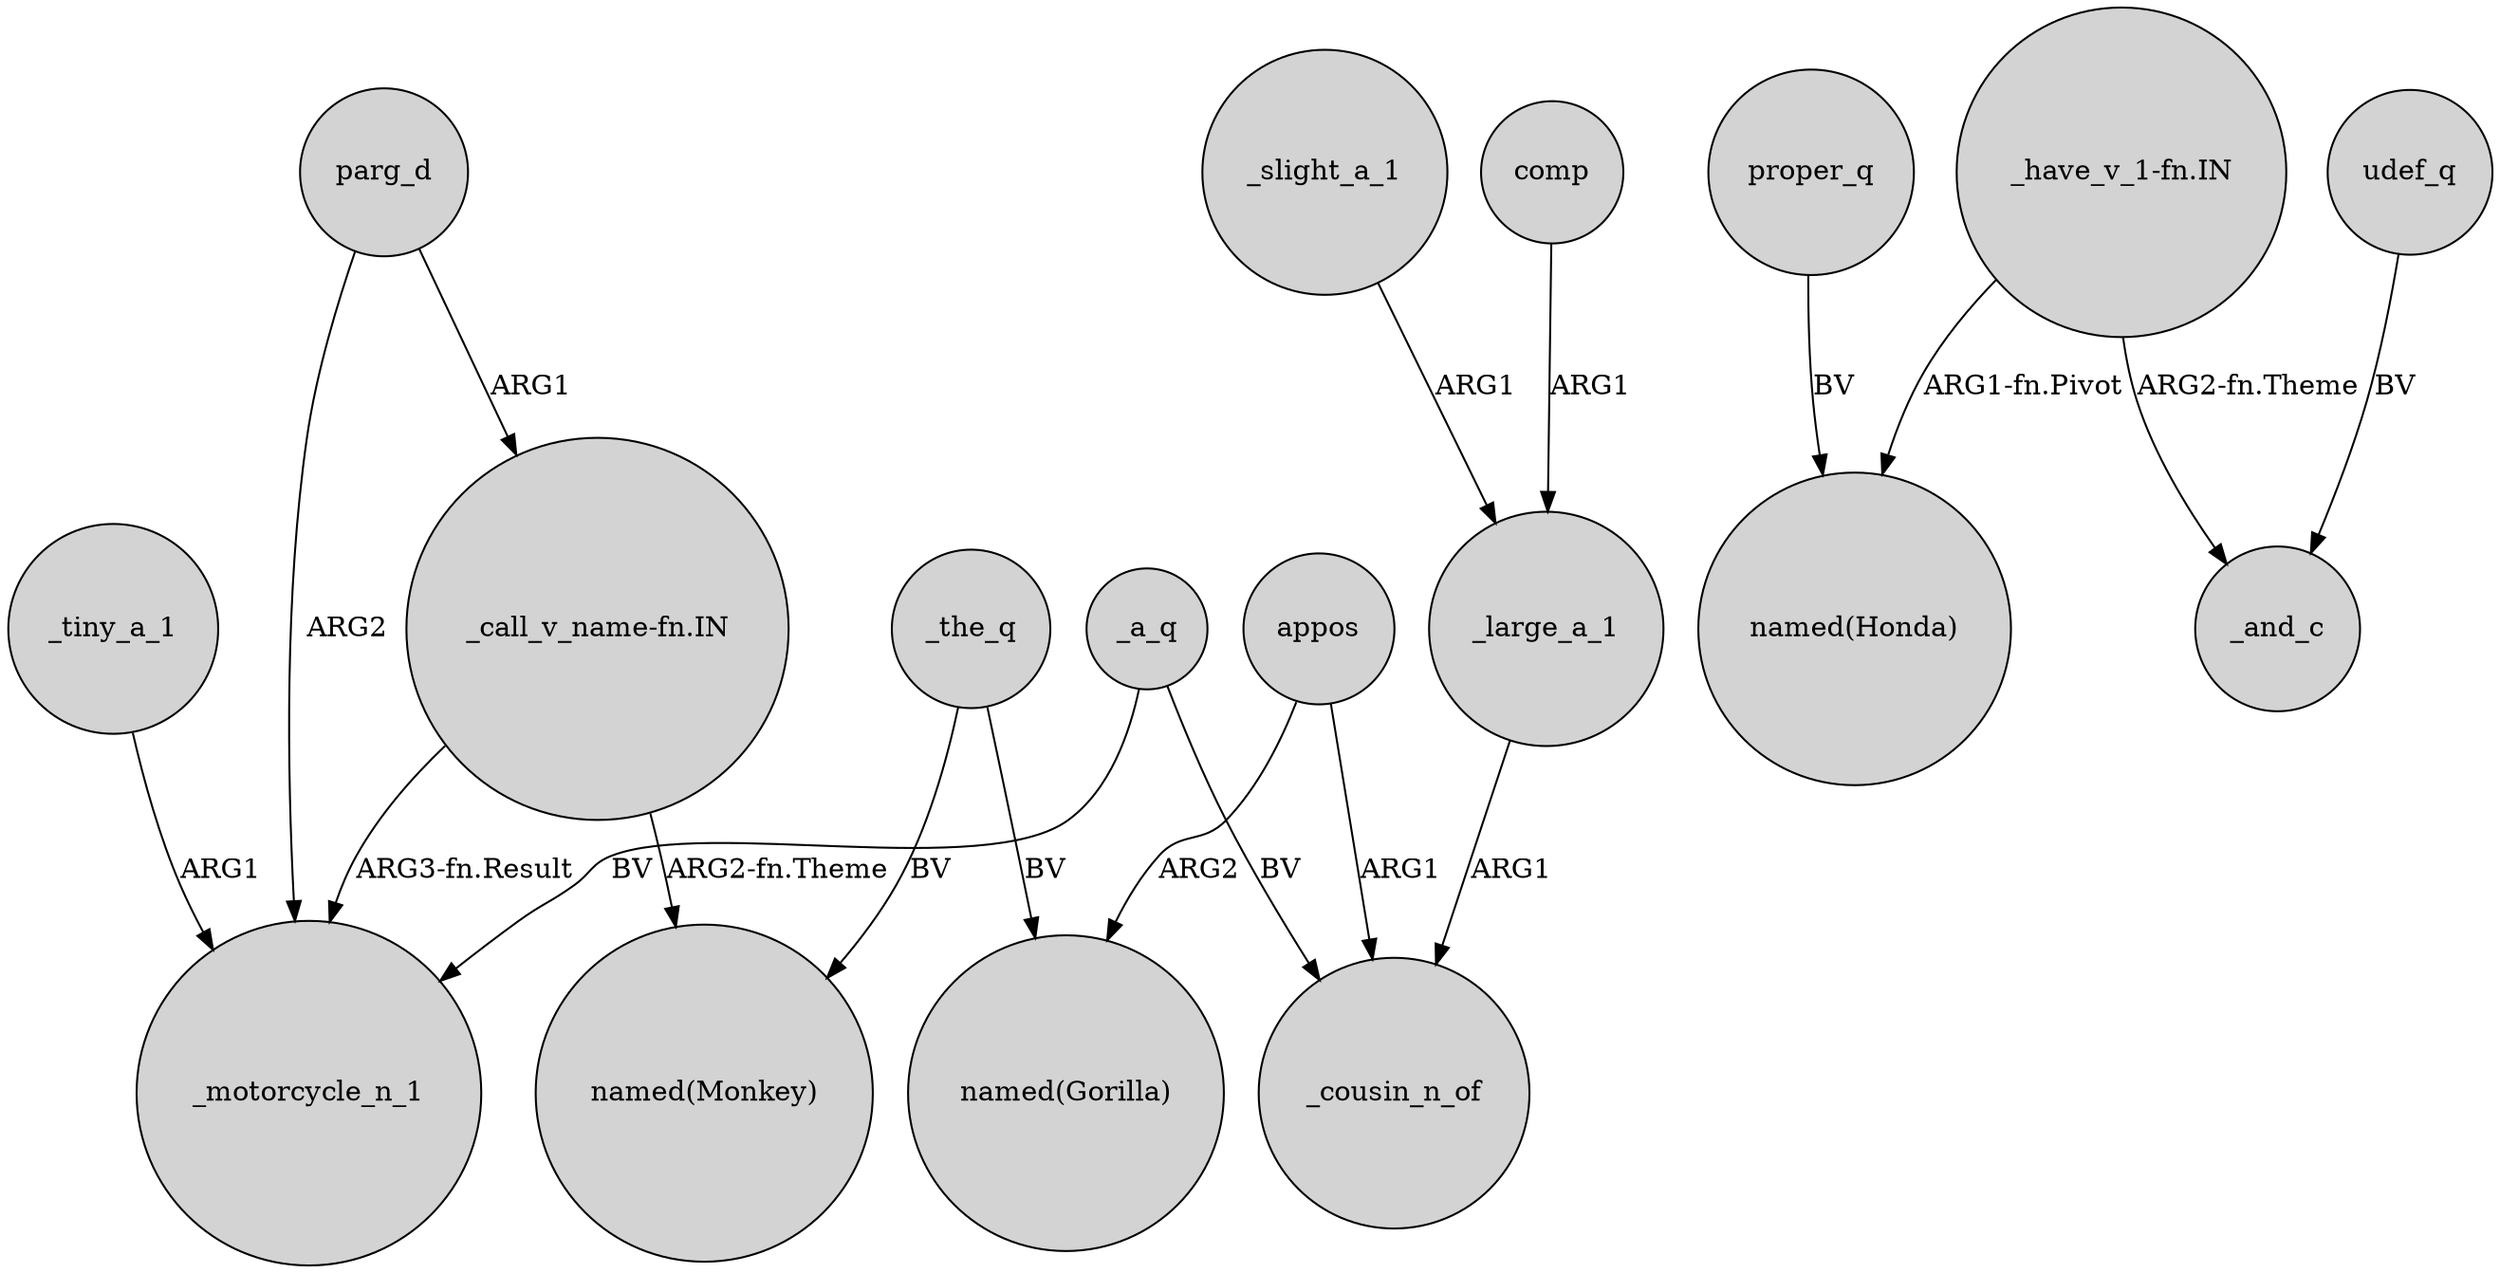 digraph {
	node [shape=circle style=filled]
	_a_q -> _motorcycle_n_1 [label=BV]
	parg_d -> _motorcycle_n_1 [label=ARG2]
	proper_q -> "named(Honda)" [label=BV]
	_large_a_1 -> _cousin_n_of [label=ARG1]
	"_have_v_1-fn.IN" -> _and_c [label="ARG2-fn.Theme"]
	"_have_v_1-fn.IN" -> "named(Honda)" [label="ARG1-fn.Pivot"]
	_the_q -> "named(Monkey)" [label=BV]
	appos -> _cousin_n_of [label=ARG1]
	udef_q -> _and_c [label=BV]
	_slight_a_1 -> _large_a_1 [label=ARG1]
	"_call_v_name-fn.IN" -> _motorcycle_n_1 [label="ARG3-fn.Result"]
	_tiny_a_1 -> _motorcycle_n_1 [label=ARG1]
	comp -> _large_a_1 [label=ARG1]
	_the_q -> "named(Gorilla)" [label=BV]
	_a_q -> _cousin_n_of [label=BV]
	"_call_v_name-fn.IN" -> "named(Monkey)" [label="ARG2-fn.Theme"]
	parg_d -> "_call_v_name-fn.IN" [label=ARG1]
	appos -> "named(Gorilla)" [label=ARG2]
}
